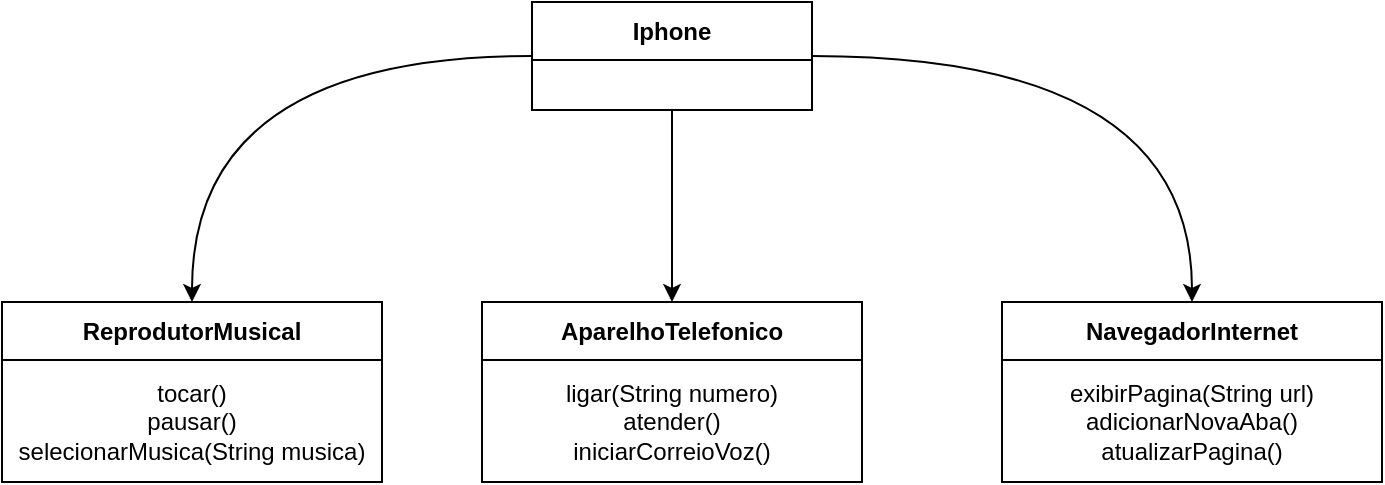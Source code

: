 <mxfile version="24.4.4" type="device">
  <diagram name="Página-1" id="kxbvsH5rkfckYB5Q4Mhn">
    <mxGraphModel dx="1434" dy="738" grid="1" gridSize="10" guides="1" tooltips="1" connect="1" arrows="1" fold="1" page="1" pageScale="1" pageWidth="827" pageHeight="1169" math="0" shadow="0">
      <root>
        <mxCell id="0" />
        <mxCell id="1" parent="0" />
        <mxCell id="BbeV3XJESG2GP06kKHkE-21" style="edgeStyle=orthogonalEdgeStyle;rounded=0;orthogonalLoop=1;jettySize=auto;html=1;exitX=1;exitY=0.5;exitDx=0;exitDy=0;entryX=0.5;entryY=0;entryDx=0;entryDy=0;curved=1;" edge="1" parent="1" source="BbeV3XJESG2GP06kKHkE-3" target="BbeV3XJESG2GP06kKHkE-19">
          <mxGeometry relative="1" as="geometry" />
        </mxCell>
        <mxCell id="BbeV3XJESG2GP06kKHkE-22" style="edgeStyle=orthogonalEdgeStyle;rounded=0;orthogonalLoop=1;jettySize=auto;html=1;exitX=0.5;exitY=1;exitDx=0;exitDy=0;entryX=0.5;entryY=0;entryDx=0;entryDy=0;curved=1;" edge="1" parent="1" source="BbeV3XJESG2GP06kKHkE-3" target="BbeV3XJESG2GP06kKHkE-17">
          <mxGeometry relative="1" as="geometry" />
        </mxCell>
        <mxCell id="BbeV3XJESG2GP06kKHkE-23" style="edgeStyle=orthogonalEdgeStyle;rounded=0;orthogonalLoop=1;jettySize=auto;html=1;exitX=0;exitY=0.5;exitDx=0;exitDy=0;entryX=0.5;entryY=0;entryDx=0;entryDy=0;curved=1;" edge="1" parent="1" source="BbeV3XJESG2GP06kKHkE-3" target="BbeV3XJESG2GP06kKHkE-6">
          <mxGeometry relative="1" as="geometry" />
        </mxCell>
        <mxCell id="BbeV3XJESG2GP06kKHkE-3" value="Iphone" style="swimlane;fontStyle=1;align=center;verticalAlign=middle;childLayout=stackLayout;horizontal=1;startSize=29;horizontalStack=0;resizeParent=1;resizeParentMax=0;resizeLast=0;collapsible=0;marginBottom=0;html=1;whiteSpace=wrap;" vertex="1" parent="1">
          <mxGeometry x="335" y="320" width="140" height="54" as="geometry" />
        </mxCell>
        <mxCell id="BbeV3XJESG2GP06kKHkE-6" value="ReprodutorMusical" style="swimlane;fontStyle=1;align=center;verticalAlign=middle;childLayout=stackLayout;horizontal=1;startSize=29;horizontalStack=0;resizeParent=1;resizeParentMax=0;resizeLast=0;collapsible=0;marginBottom=0;html=1;whiteSpace=wrap;" vertex="1" parent="1">
          <mxGeometry x="70" y="470" width="190" height="90" as="geometry" />
        </mxCell>
        <mxCell id="BbeV3XJESG2GP06kKHkE-7" value="tocar()&lt;div&gt;pausar()&lt;/div&gt;&lt;div&gt;selecionarMusica(String musica)&lt;/div&gt;" style="text;html=1;strokeColor=none;fillColor=none;align=center;verticalAlign=middle;spacingLeft=4;spacingRight=4;overflow=hidden;rotatable=0;points=[[0,0.5],[1,0.5]];portConstraint=eastwest;whiteSpace=wrap;" vertex="1" parent="BbeV3XJESG2GP06kKHkE-6">
          <mxGeometry y="29" width="190" height="61" as="geometry" />
        </mxCell>
        <mxCell id="BbeV3XJESG2GP06kKHkE-17" value="AparelhoTelefonico" style="swimlane;fontStyle=1;align=center;verticalAlign=middle;childLayout=stackLayout;horizontal=1;startSize=29;horizontalStack=0;resizeParent=1;resizeParentMax=0;resizeLast=0;collapsible=0;marginBottom=0;html=1;whiteSpace=wrap;" vertex="1" parent="1">
          <mxGeometry x="310" y="470" width="190" height="90" as="geometry" />
        </mxCell>
        <mxCell id="BbeV3XJESG2GP06kKHkE-18" value="ligar(String numero)&lt;div&gt;atender()&lt;/div&gt;&lt;div&gt;iniciarCorreioVoz()&lt;/div&gt;" style="text;html=1;strokeColor=none;fillColor=none;align=center;verticalAlign=middle;spacingLeft=4;spacingRight=4;overflow=hidden;rotatable=0;points=[[0,0.5],[1,0.5]];portConstraint=eastwest;whiteSpace=wrap;" vertex="1" parent="BbeV3XJESG2GP06kKHkE-17">
          <mxGeometry y="29" width="190" height="61" as="geometry" />
        </mxCell>
        <mxCell id="BbeV3XJESG2GP06kKHkE-19" value="NavegadorInternet" style="swimlane;fontStyle=1;align=center;verticalAlign=middle;childLayout=stackLayout;horizontal=1;startSize=29;horizontalStack=0;resizeParent=1;resizeParentMax=0;resizeLast=0;collapsible=0;marginBottom=0;html=1;whiteSpace=wrap;" vertex="1" parent="1">
          <mxGeometry x="570" y="470" width="190" height="90" as="geometry" />
        </mxCell>
        <mxCell id="BbeV3XJESG2GP06kKHkE-20" value="exibirPagina(String url)&lt;div&gt;adicionarNovaAba()&lt;/div&gt;&lt;div&gt;atualizarPagina()&lt;/div&gt;" style="text;html=1;strokeColor=none;fillColor=none;align=center;verticalAlign=middle;spacingLeft=4;spacingRight=4;overflow=hidden;rotatable=0;points=[[0,0.5],[1,0.5]];portConstraint=eastwest;whiteSpace=wrap;" vertex="1" parent="BbeV3XJESG2GP06kKHkE-19">
          <mxGeometry y="29" width="190" height="61" as="geometry" />
        </mxCell>
      </root>
    </mxGraphModel>
  </diagram>
</mxfile>
